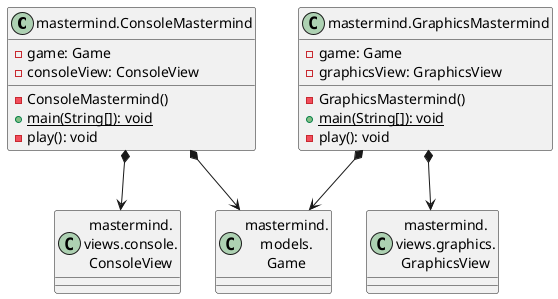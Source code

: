 @startuml mastermind
class ConsoleMastermind as "mastermind.ConsoleMastermind"{
- game: Game
- consoleView: ConsoleView
- ConsoleMastermind()
+ {static} main(String[]): void
- play(): void
}

class GraphicsMastermind as "mastermind.GraphicsMastermind"{
- game: Game
- graphicsView: GraphicsView
- GraphicsMastermind()
+ {static} main(String[]): void
- play(): void
}

class ConsoleView as "mastermind.\nviews.console.\nConsoleView"{}
class GraphicsView as "mastermind.\nviews.graphics.\nGraphicsView"{}
class Game as "mastermind.\nmodels.\nGame"{}
ConsoleMastermind *-down-> ConsoleView
ConsoleMastermind *-down-> Game
GraphicsMastermind *-down-> GraphicsView
GraphicsMastermind *-down-> Game

@enduml

@startuml mastermind.views
class Error as "mastermind.models.\nError"{}
class Color as "mastermind.models.\nColor"{}
class Game as "mastermind.models.\nGame"{}

class mastermind.views.ColorView{
    + {static} INITIALS: char []
    # ColorView()
    # ColorView(Color)
    + {static} allInitials(): String
    # {abstract} resultInitials(int): String
    + {static} getInstance(char): Color
}
mastermind.views.ColorView *-down-> Color

class mastermind.views.ErrorView{
    + {static} MESSAGES: String []
    # ErrorView()
    + ErrorView(Error error)
    # {abstract} colorInitials(): String
}
mastermind.views.ErrorView *-down-> Error

enum mastermind.views.MessageView{
    + ATTEMPTS
    + SECRET
    + RESUME
    + RESULT
    + PROPOSED_COMBINATION
    + TITLE
    + WINNER
    + LOOSER
    - message: String
    - MessageView(String)
    + getMessage(): String
}

class mastermind.views.View {
    + View(Game)
    + interact()
    # {abstract} start(): void
    # {abstract} propose(): boolean
    # {abstract} isNewGame(): boolean
}
mastermind.views.View *-down-> Game
@enduml

@startuml mastermind.models
enum mastermind.models.Color {
+ RED
+ BLUE
+ YELLOW
+ GREEN
+ ORANGE
+ PURPLE
~ {static} length(): int
}

abstract class mastermind.models.Combination {
- {static} WIDTH: int
# Combination()
+ {static} getWidth(): int
}
mastermind.models.Combination *-down-> "*" mastermind.models.Color

enum mastermind.models.Error {
+ DUPLICATED
+ WRONG_CHARACTERS
+ WRONG_LENGTH
}

class mastermind.models.Game {
- {static} MAX_LONG: int
- attempts: int
+ Game()
+ clear()
+ addProposeCombination(ProposedCombination)
+ isLooser(): boolean
+ isWinner(): boolean
+ getAttempts(): int
+ getProposedCombination(int): ProposedCombination
+ getResult(int): Result
}
mastermind.models.Game *-down-> mastermind.models.SecretCombination
mastermind.models.Game *-down-> mastermind.models.Result
mastermind.models.Game *-down-> "*" mastermind.models.ProposedCombination

class mastermind.models.ProposedCombination {
+ ProposedCombination()
~ contains(Color, int): boolean
~ contains(Color): boolean
+ getColors(): List<Color>
}
mastermind.models.Combination <|-down- mastermind.models.ProposedCombination
mastermind.models.ProposedCombination ..> mastermind.models.Error
mastermind.models.ProposedCombination ..> mastermind.models.Color

class mastermind.models.Result {
- blacks: int
- whites: int
~ Result(int, int)
~ isWinner(): boolean
+ getBlacks(): int
+ getWhites(): int
}

mastermind.models.ProposedCombination ..> mastermind.models.Combination

class mastermind.models.SecretCombination {
~ SecretCombination()
~ getResult(ProposedCombination): Result
}
mastermind.models.Combination <|-down- mastermind.models.SecretCombination
mastermind.models.SecretCombination ..> mastermind.models.Result
mastermind.models.SecretCombination ..> mastermind.models.ProposedCombination
mastermind.models.SecretCombination ..> mastermind.models.Color
@enduml

@startuml mastermind.utils
class BufferedReader as "java.io.BufferedReader"{}

class  mastermind.utils.ClosedInterval{
- min: int
- max: int
+ ClosedInterval(int, int)
+ includes(int): boolean
}

enum mastermind.utils.ColorCode{
+ RED
+ BLUE
+ YELLOW
+ GREEN
+ ORANGE
+ PURPLE
+ RESET_COLOR
- color: String
~ ColorCode(String)
+ getColor(): String
+ {static} getColorByIndex(int): String
}

class  mastermind.utils.Console{
+ {static} console: Console
- bufferedReader: BufferedReader
+ {static} getInstance(): Console
+ readString(String): String
+ readString(): String
+ readInt(String): int
+ readChar(String): char
+ writeln()
+ write(String)
+ writeln(String)
+ write(char)
- writeError(String)
}
mastermind.utils.Console *-down-> BufferedReader

abstract class mastermind.utils.WithConsoleView{
# console: Console
# WithConsoleView()
}
mastermind.utils.WithConsoleView *-down-> mastermind.utils.Console

class  mastermind.utils.YesNoDialog{
- {static} AFIRMATIVE: char
- {static} NEGATIVE: char
- {static} QUESTION: String
- {static} MESSAGE: String
+ YesNoDialog()
+ read(String): boolean
+ read(): boolean
- {static} isAfirmative(char): boolean
- {static} isNegative(char): boolean
}
mastermind.utils.WithConsoleView <|-down- mastermind.utils.YesNoDialog
@enduml
